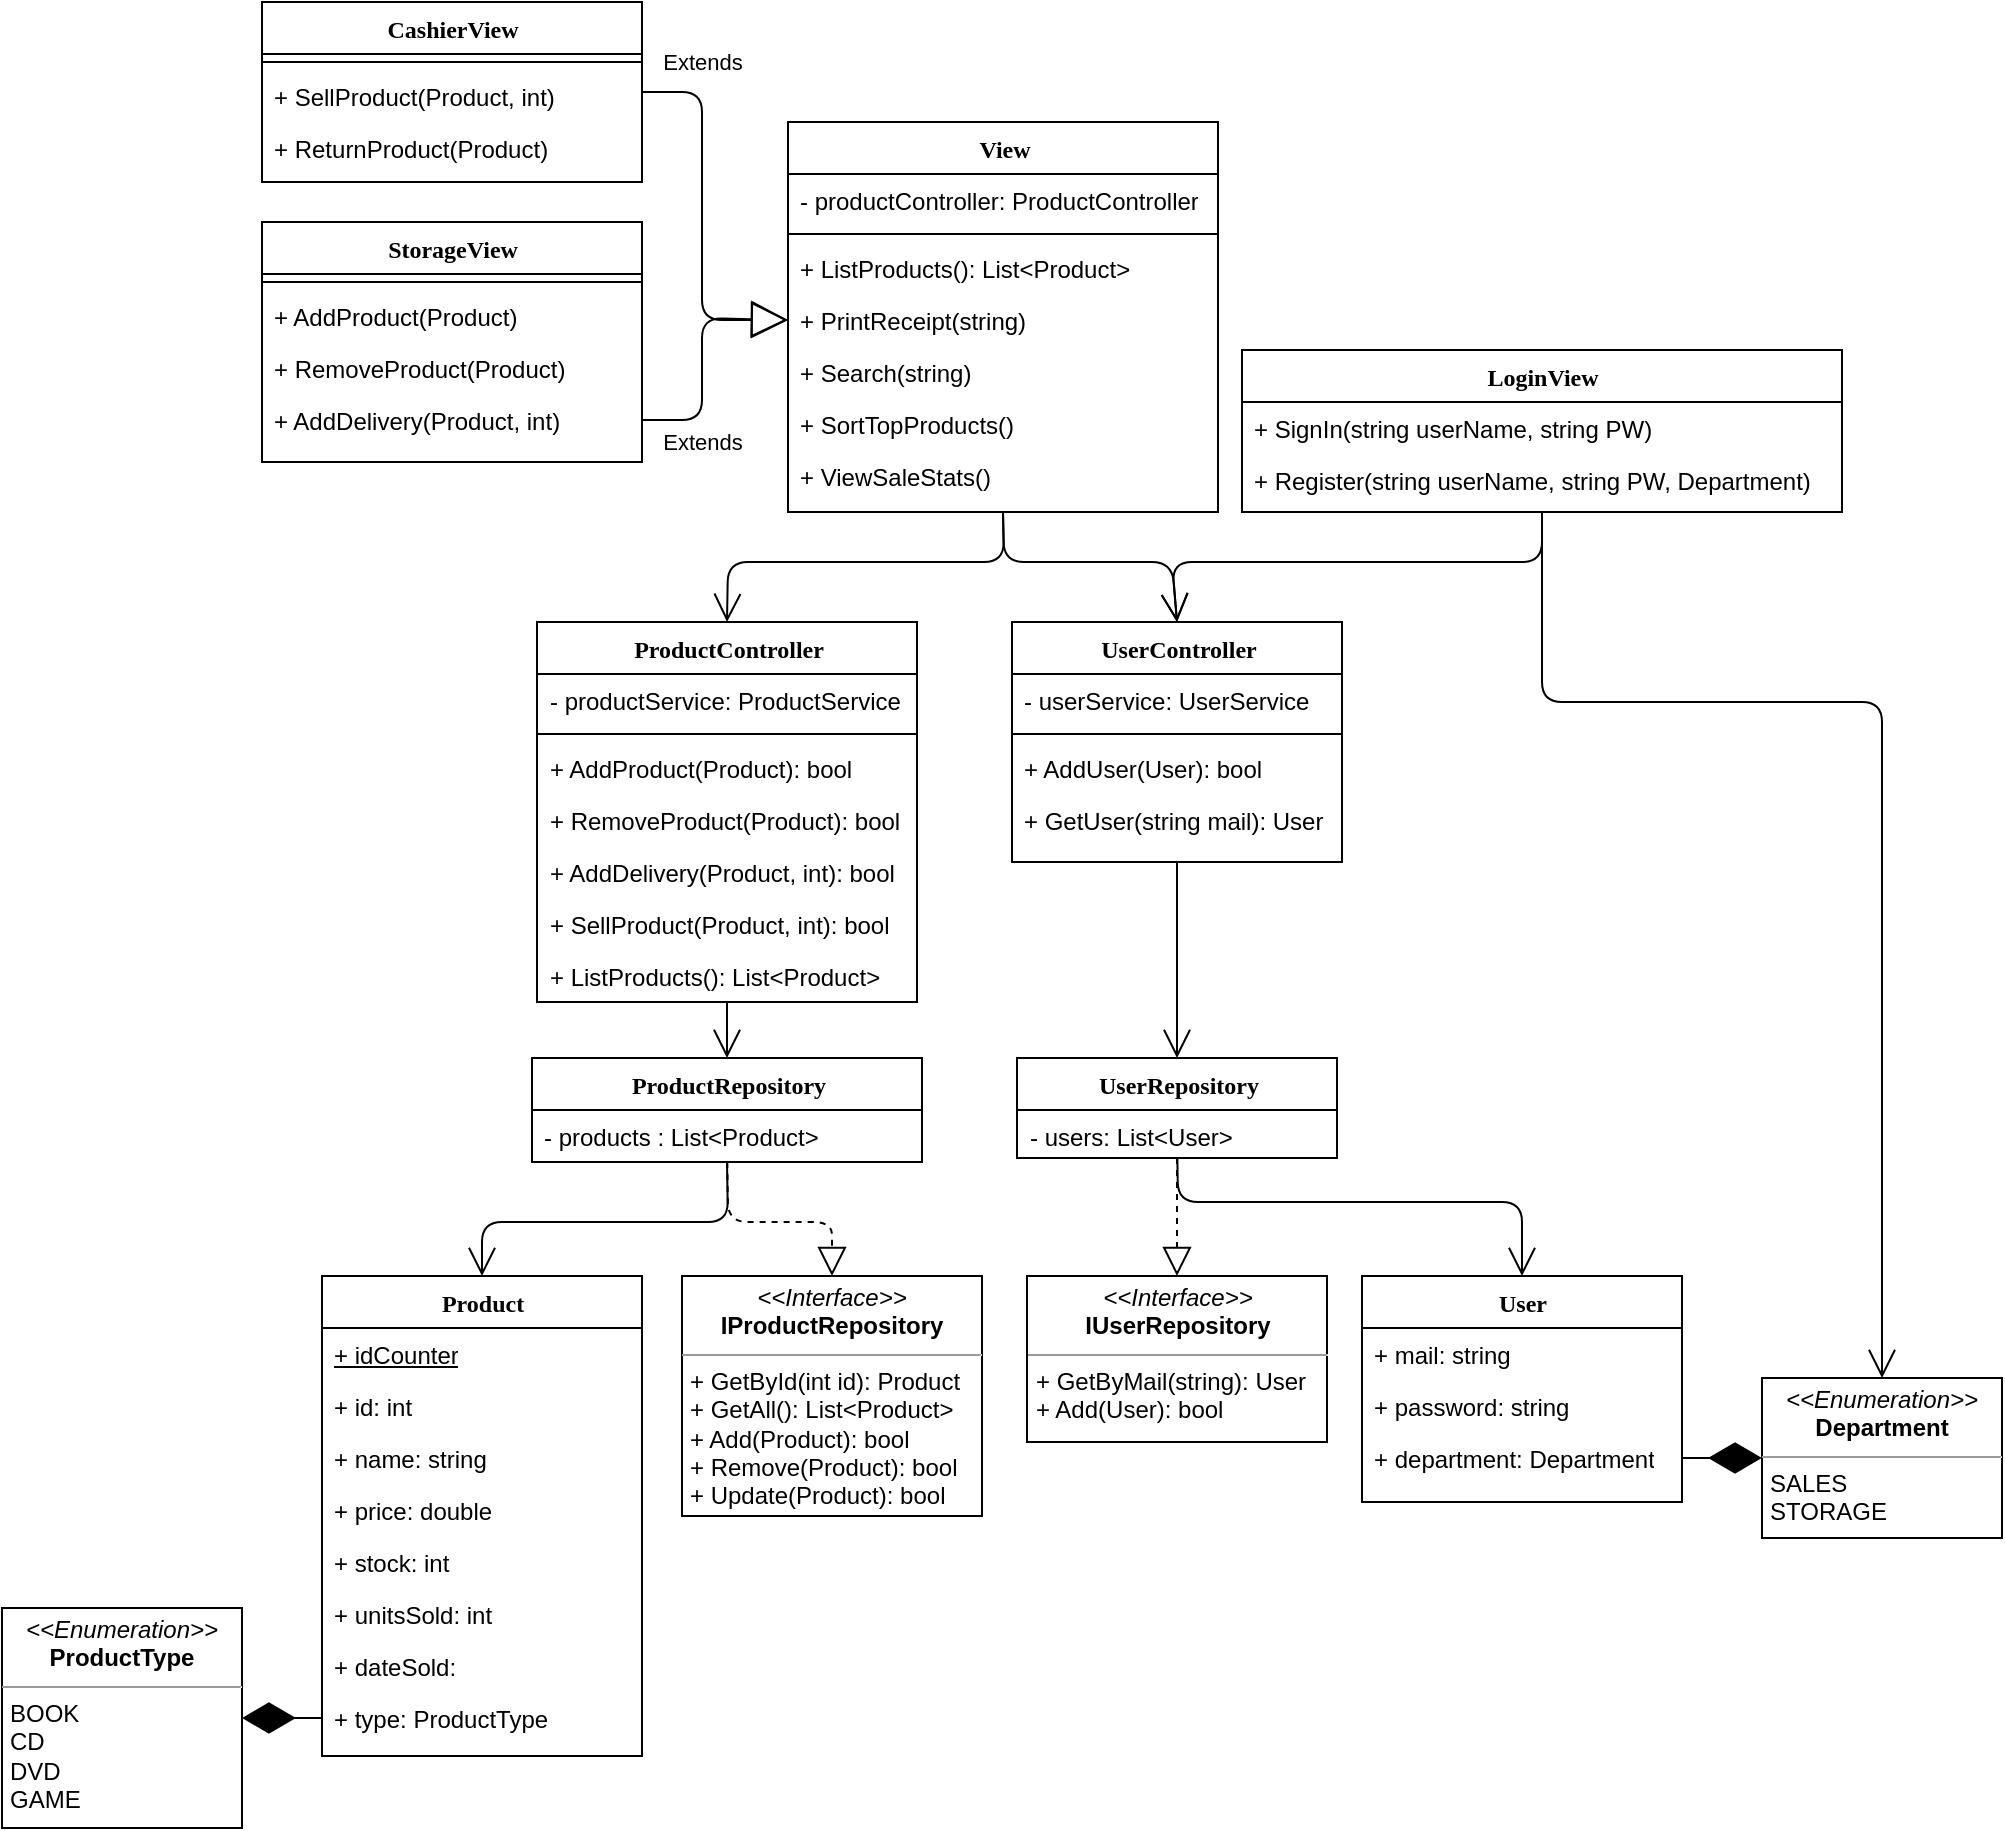<mxfile version="12.8.6" type="device"><diagram name="Page-1" id="9f46799a-70d6-7492-0946-bef42562c5a5"><mxGraphModel dx="1564" dy="1742" grid="1" gridSize="10" guides="1" tooltips="1" connect="1" arrows="1" fold="1" page="1" pageScale="1" pageWidth="1100" pageHeight="850" background="#ffffff" math="0" shadow="0"><root><mxCell id="0"/><mxCell id="1" parent="0"/><mxCell id="0bkyjAdQQClNHAc4ruux-65" value="" style="endArrow=open;endFill=1;endSize=12;html=1;entryX=0.5;entryY=0;entryDx=0;entryDy=0;" parent="1" source="yk10GEe768oNlf9Ula4p-5" target="0bkyjAdQQClNHAc4ruux-37" edge="1"><mxGeometry width="160" relative="1" as="geometry"><mxPoint x="416.84" y="353.404" as="sourcePoint"/><mxPoint x="370" y="440" as="targetPoint"/></mxGeometry></mxCell><mxCell id="2uxWiu-USM1Q02Om_RPY-1" value="" style="endArrow=open;endFill=1;endSize=12;html=1;entryX=0.5;entryY=0;entryDx=0;entryDy=0;exitX=0.5;exitY=1;exitDx=0;exitDy=0;" parent="1" source="0bkyjAdQQClNHAc4ruux-19" target="78961159f06e98e8-30" edge="1"><mxGeometry width="160" relative="1" as="geometry"><mxPoint x="560" y="-50" as="sourcePoint"/><mxPoint x="430" y="50" as="targetPoint"/><Array as="points"><mxPoint x="551" y="50"/><mxPoint x="413" y="50"/></Array></mxGeometry></mxCell><mxCell id="2uxWiu-USM1Q02Om_RPY-2" value="" style="endArrow=open;endFill=1;endSize=12;html=1;entryX=0.5;entryY=0;entryDx=0;entryDy=0;exitX=0.5;exitY=1;exitDx=0;exitDy=0;" parent="1" source="0bkyjAdQQClNHAc4ruux-19" target="0bkyjAdQQClNHAc4ruux-10" edge="1"><mxGeometry width="160" relative="1" as="geometry"><mxPoint x="560" y="-50" as="sourcePoint"/><mxPoint x="790" y="140" as="targetPoint"/><Array as="points"><mxPoint x="551" y="50"/><mxPoint x="635" y="50"/></Array></mxGeometry></mxCell><mxCell id="2uxWiu-USM1Q02Om_RPY-3" value="" style="endArrow=open;endFill=1;endSize=12;html=1;exitX=0.5;exitY=1;exitDx=0;exitDy=0;entryX=0.5;entryY=0;entryDx=0;entryDy=0;" parent="1" source="0bkyjAdQQClNHAc4ruux-37" target="78961159f06e98e8-17" edge="1"><mxGeometry width="160" relative="1" as="geometry"><mxPoint x="155" y="449" as="sourcePoint"/><mxPoint x="315" y="449" as="targetPoint"/><Array as="points"><mxPoint x="413" y="380"/><mxPoint x="290" y="380"/></Array></mxGeometry></mxCell><mxCell id="2uxWiu-USM1Q02Om_RPY-5" value="" style="endArrow=open;endFill=1;endSize=12;html=1;entryX=0.5;entryY=0;entryDx=0;entryDy=0;exitX=0.5;exitY=1;exitDx=0;exitDy=0;" parent="1" source="0bkyjAdQQClNHAc4ruux-10" target="0bkyjAdQQClNHAc4ruux-57" edge="1"><mxGeometry width="160" relative="1" as="geometry"><mxPoint x="635" y="324.0" as="sourcePoint"/><mxPoint x="893" y="360" as="targetPoint"/></mxGeometry></mxCell><mxCell id="2uxWiu-USM1Q02Om_RPY-7" value="" style="endArrow=open;endFill=1;endSize=12;html=1;entryX=0.5;entryY=0;entryDx=0;entryDy=0;" parent="1" source="0bkyjAdQQClNHAc4ruux-58" target="EcRTs48C65KYlkjp_YQp-31" edge="1"><mxGeometry width="160" relative="1" as="geometry"><mxPoint x="619.36" y="310.938" as="sourcePoint"/><mxPoint x="609.616" y="370" as="targetPoint"/><Array as="points"><mxPoint x="638" y="370"/><mxPoint x="810" y="370"/></Array></mxGeometry></mxCell><mxCell id="2uxWiu-USM1Q02Om_RPY-9" value="&lt;p style=&quot;margin: 0px ; margin-top: 4px ; text-align: center&quot;&gt;&lt;i&gt;&amp;lt;&amp;lt;Interface&amp;gt;&amp;gt;&lt;/i&gt;&lt;br&gt;&lt;b&gt;IProductRepository&lt;/b&gt;&lt;/p&gt;&lt;hr size=&quot;1&quot;&gt;&lt;p style=&quot;margin: 0px ; margin-left: 4px&quot;&gt;+ GetById(int id): Product&lt;/p&gt;&lt;p style=&quot;margin: 0px ; margin-left: 4px&quot;&gt;+ GetAll(): List&amp;lt;Product&amp;gt;&lt;/p&gt;&lt;p style=&quot;margin: 0px ; margin-left: 4px&quot;&gt;+ Add(Product): bool&lt;/p&gt;&lt;p style=&quot;margin: 0px ; margin-left: 4px&quot;&gt;+ Remove(Product): bool&lt;/p&gt;&lt;p style=&quot;margin: 0px ; margin-left: 4px&quot;&gt;+ Update(Product): bool&lt;/p&gt;" style="verticalAlign=top;align=left;overflow=fill;fontSize=12;fontFamily=Helvetica;html=1;" parent="1" vertex="1"><mxGeometry x="390" y="407" width="150" height="120" as="geometry"/></mxCell><mxCell id="2uxWiu-USM1Q02Om_RPY-13" value="" style="endArrow=block;dashed=1;endFill=0;endSize=12;html=1;entryX=0.5;entryY=0;entryDx=0;entryDy=0;" parent="1" source="0bkyjAdQQClNHAc4ruux-38" target="2uxWiu-USM1Q02Om_RPY-9" edge="1"><mxGeometry width="160" relative="1" as="geometry"><mxPoint x="480" y="400" as="sourcePoint"/><mxPoint x="255" y="569" as="targetPoint"/><Array as="points"><mxPoint x="413" y="380"/><mxPoint x="465" y="380"/></Array></mxGeometry></mxCell><mxCell id="2uxWiu-USM1Q02Om_RPY-18" value="&lt;p style=&quot;margin: 0px ; margin-top: 4px ; text-align: center&quot;&gt;&lt;i&gt;&amp;lt;&amp;lt;Enumeration&amp;gt;&amp;gt;&lt;/i&gt;&lt;br&gt;&lt;b&gt;ProductType&lt;/b&gt;&lt;/p&gt;&lt;hr size=&quot;1&quot;&gt;&lt;p style=&quot;margin: 0px ; margin-left: 4px&quot;&gt;BOOK&lt;/p&gt;&lt;p style=&quot;margin: 0px ; margin-left: 4px&quot;&gt;CD&lt;/p&gt;&lt;p style=&quot;margin: 0px ; margin-left: 4px&quot;&gt;DVD&lt;/p&gt;&lt;p style=&quot;margin: 0px ; margin-left: 4px&quot;&gt;GAME&lt;/p&gt;" style="verticalAlign=top;align=left;overflow=fill;fontSize=12;fontFamily=Helvetica;html=1;" parent="1" vertex="1"><mxGeometry x="50" y="573" width="120" height="110" as="geometry"/></mxCell><mxCell id="EcRTs48C65KYlkjp_YQp-10" value="StorageView" style="swimlane;html=1;fontStyle=1;align=center;verticalAlign=top;childLayout=stackLayout;horizontal=1;startSize=26;horizontalStack=0;resizeParent=1;resizeLast=0;collapsible=1;marginBottom=0;swimlaneFillColor=#ffffff;rounded=0;shadow=0;comic=0;labelBackgroundColor=none;strokeWidth=1;fillColor=none;fontFamily=Verdana;fontSize=12" parent="1" vertex="1"><mxGeometry x="180" y="-120" width="190" height="120" as="geometry"/></mxCell><mxCell id="yk10GEe768oNlf9Ula4p-10" value="" style="line;html=1;strokeWidth=1;fillColor=none;align=left;verticalAlign=middle;spacingTop=-1;spacingLeft=3;spacingRight=3;rotatable=0;labelPosition=right;points=[];portConstraint=eastwest;" parent="EcRTs48C65KYlkjp_YQp-10" vertex="1"><mxGeometry y="26" width="190" height="8" as="geometry"/></mxCell><mxCell id="EcRTs48C65KYlkjp_YQp-13" value="+ AddProduct(Product)" style="text;html=1;strokeColor=none;fillColor=none;align=left;verticalAlign=top;spacingLeft=4;spacingRight=4;whiteSpace=wrap;overflow=hidden;rotatable=0;points=[[0,0.5],[1,0.5]];portConstraint=eastwest;" parent="EcRTs48C65KYlkjp_YQp-10" vertex="1"><mxGeometry y="34" width="190" height="26" as="geometry"/></mxCell><mxCell id="EcRTs48C65KYlkjp_YQp-14" value="+ RemoveProduct(Product)" style="text;html=1;strokeColor=none;fillColor=none;align=left;verticalAlign=top;spacingLeft=4;spacingRight=4;whiteSpace=wrap;overflow=hidden;rotatable=0;points=[[0,0.5],[1,0.5]];portConstraint=eastwest;" parent="EcRTs48C65KYlkjp_YQp-10" vertex="1"><mxGeometry y="60" width="190" height="26" as="geometry"/></mxCell><mxCell id="EcRTs48C65KYlkjp_YQp-27" value="+ AddDelivery(Product, int)" style="text;html=1;strokeColor=none;fillColor=none;align=left;verticalAlign=top;spacingLeft=4;spacingRight=4;whiteSpace=wrap;overflow=hidden;rotatable=0;points=[[0,0.5],[1,0.5]];portConstraint=eastwest;" parent="EcRTs48C65KYlkjp_YQp-10" vertex="1"><mxGeometry y="86" width="190" height="26" as="geometry"/></mxCell><mxCell id="EcRTs48C65KYlkjp_YQp-28" value="Extends" style="endArrow=block;endSize=16;endFill=0;html=1;exitX=1;exitY=0.5;exitDx=0;exitDy=0;entryX=0;entryY=0.5;entryDx=0;entryDy=0;" parent="1" source="EcRTs48C65KYlkjp_YQp-27" target="jNeVRU2ZDspvFq5pCC5O-2" edge="1"><mxGeometry x="-0.516" y="-11" width="160" relative="1" as="geometry"><mxPoint x="350" y="-155" as="sourcePoint"/><mxPoint x="430" y="-50" as="targetPoint"/><Array as="points"><mxPoint x="400" y="-21"/><mxPoint x="400" y="-72"/></Array><mxPoint x="-11" y="11" as="offset"/></mxGeometry></mxCell><mxCell id="EcRTs48C65KYlkjp_YQp-30" value="Extends" style="endArrow=block;endSize=16;endFill=0;html=1;exitX=1;exitY=0.5;exitDx=0;exitDy=0;entryX=0;entryY=0.5;entryDx=0;entryDy=0;" parent="1" source="EcRTs48C65KYlkjp_YQp-19" target="jNeVRU2ZDspvFq5pCC5O-2" edge="1"><mxGeometry x="-0.679" y="15" width="160" relative="1" as="geometry"><mxPoint x="370" y="-55" as="sourcePoint"/><mxPoint x="430" y="-50" as="targetPoint"/><Array as="points"><mxPoint x="400" y="-185"/><mxPoint x="400" y="-71"/></Array><mxPoint x="-15" y="-15" as="offset"/></mxGeometry></mxCell><mxCell id="EcRTs48C65KYlkjp_YQp-38" value="&lt;p style=&quot;margin: 0px ; margin-top: 4px ; text-align: center&quot;&gt;&lt;i&gt;&amp;lt;&amp;lt;Enumeration&amp;gt;&amp;gt;&lt;/i&gt;&lt;br&gt;&lt;b&gt;Department&lt;/b&gt;&lt;/p&gt;&lt;hr size=&quot;1&quot;&gt;&lt;p style=&quot;margin: 0px ; margin-left: 4px&quot;&gt;SALES&lt;/p&gt;&lt;p style=&quot;margin: 0px ; margin-left: 4px&quot;&gt;&lt;span&gt;STORAGE&lt;/span&gt;&lt;/p&gt;" style="verticalAlign=top;align=left;overflow=fill;fontSize=12;fontFamily=Helvetica;html=1;" parent="1" vertex="1"><mxGeometry x="930" y="458" width="120" height="80" as="geometry"/></mxCell><mxCell id="EcRTs48C65KYlkjp_YQp-45" value="" style="endArrow=open;endFill=1;endSize=12;html=1;entryX=0.5;entryY=0;entryDx=0;entryDy=0;" parent="1" target="0bkyjAdQQClNHAc4ruux-10" edge="1"><mxGeometry width="160" relative="1" as="geometry"><mxPoint x="820" y="11" as="sourcePoint"/><mxPoint x="710" y="50" as="targetPoint"/><Array as="points"><mxPoint x="820" y="50"/><mxPoint x="635" y="50"/></Array></mxGeometry></mxCell><mxCell id="EcRTs48C65KYlkjp_YQp-51" value="&lt;p style=&quot;margin: 0px ; margin-top: 4px ; text-align: center&quot;&gt;&lt;i&gt;&amp;lt;&amp;lt;Interface&amp;gt;&amp;gt;&lt;/i&gt;&lt;br&gt;&lt;b&gt;IUserRepository&lt;/b&gt;&lt;/p&gt;&lt;hr size=&quot;1&quot;&gt;&lt;p style=&quot;margin: 0px ; margin-left: 4px&quot;&gt;+ GetByMail(string): User&lt;/p&gt;&lt;p style=&quot;margin: 0px ; margin-left: 4px&quot;&gt;+ Add(User): bool&lt;br&gt;&lt;/p&gt;" style="verticalAlign=top;align=left;overflow=fill;fontSize=12;fontFamily=Helvetica;html=1;" parent="1" vertex="1"><mxGeometry x="562.5" y="407" width="150" height="83" as="geometry"/></mxCell><mxCell id="EcRTs48C65KYlkjp_YQp-54" value="" style="endArrow=block;dashed=1;endFill=0;endSize=12;html=1;entryX=0.5;entryY=0;entryDx=0;entryDy=0;" parent="1" source="0bkyjAdQQClNHAc4ruux-58" target="EcRTs48C65KYlkjp_YQp-51" edge="1"><mxGeometry width="160" relative="1" as="geometry"><mxPoint x="720" y="250" as="sourcePoint"/><mxPoint x="790" y="90" as="targetPoint"/></mxGeometry></mxCell><mxCell id="yk10GEe768oNlf9Ula4p-6" value="" style="endArrow=open;endFill=1;endSize=12;html=1;exitX=0.5;exitY=1;exitDx=0;exitDy=0;entryX=0.5;entryY=0;entryDx=0;entryDy=0;" parent="1" source="EcRTs48C65KYlkjp_YQp-41" target="EcRTs48C65KYlkjp_YQp-38" edge="1"><mxGeometry width="160" relative="1" as="geometry"><mxPoint x="920" y="110" as="sourcePoint"/><mxPoint x="1020" y="300" as="targetPoint"/><Array as="points"><mxPoint x="820" y="120"/><mxPoint x="990" y="120"/></Array></mxGeometry></mxCell><mxCell id="_2X7dYzdiwEcIjZ3HkbE-1" value="" style="endArrow=diamondThin;endFill=1;endSize=24;html=1;entryX=1;entryY=0.5;entryDx=0;entryDy=0;exitX=0;exitY=0.5;exitDx=0;exitDy=0;" parent="1" source="EcRTs48C65KYlkjp_YQp-9" target="2uxWiu-USM1Q02Om_RPY-18" edge="1"><mxGeometry width="160" relative="1" as="geometry"><mxPoint x="120" y="360" as="sourcePoint"/><mxPoint x="280" y="360" as="targetPoint"/><Array as="points"/></mxGeometry></mxCell><mxCell id="_2X7dYzdiwEcIjZ3HkbE-2" value="" style="endArrow=diamondThin;endFill=1;endSize=24;html=1;entryX=0;entryY=0.5;entryDx=0;entryDy=0;exitX=1;exitY=0.5;exitDx=0;exitDy=0;" parent="1" source="EcRTs48C65KYlkjp_YQp-39" target="EcRTs48C65KYlkjp_YQp-38" edge="1"><mxGeometry width="160" relative="1" as="geometry"><mxPoint x="650" y="500" as="sourcePoint"/><mxPoint x="650" y="549" as="targetPoint"/><Array as="points"/></mxGeometry></mxCell><mxCell id="EcRTs48C65KYlkjp_YQp-19" value="CashierView" style="swimlane;html=1;fontStyle=1;align=center;verticalAlign=top;childLayout=stackLayout;horizontal=1;startSize=26;horizontalStack=0;resizeParent=1;resizeLast=0;collapsible=1;marginBottom=0;swimlaneFillColor=#ffffff;rounded=0;shadow=0;comic=0;labelBackgroundColor=none;strokeWidth=1;fillColor=none;fontFamily=Verdana;fontSize=12" parent="1" vertex="1"><mxGeometry x="180" y="-230" width="190" height="90" as="geometry"/></mxCell><mxCell id="yk10GEe768oNlf9Ula4p-11" value="" style="line;html=1;strokeWidth=1;fillColor=none;align=left;verticalAlign=middle;spacingTop=-1;spacingLeft=3;spacingRight=3;rotatable=0;labelPosition=right;points=[];portConstraint=eastwest;" parent="EcRTs48C65KYlkjp_YQp-19" vertex="1"><mxGeometry y="26" width="190" height="8" as="geometry"/></mxCell><mxCell id="EcRTs48C65KYlkjp_YQp-22" value="+ SellProduct(Product, int)" style="text;html=1;strokeColor=none;fillColor=none;align=left;verticalAlign=top;spacingLeft=4;spacingRight=4;whiteSpace=wrap;overflow=hidden;rotatable=0;points=[[0,0.5],[1,0.5]];portConstraint=eastwest;" parent="EcRTs48C65KYlkjp_YQp-19" vertex="1"><mxGeometry y="34" width="190" height="26" as="geometry"/></mxCell><mxCell id="jNeVRU2ZDspvFq5pCC5O-4" value="+ ReturnProduct(Product)" style="text;html=1;strokeColor=none;fillColor=none;align=left;verticalAlign=top;spacingLeft=4;spacingRight=4;whiteSpace=wrap;overflow=hidden;rotatable=0;points=[[0,0.5],[1,0.5]];portConstraint=eastwest;" vertex="1" parent="EcRTs48C65KYlkjp_YQp-19"><mxGeometry y="60" width="190" height="26" as="geometry"/></mxCell><mxCell id="0bkyjAdQQClNHAc4ruux-19" value="View" style="swimlane;html=1;fontStyle=1;align=center;verticalAlign=top;childLayout=stackLayout;horizontal=1;startSize=26;horizontalStack=0;resizeParent=1;resizeLast=0;collapsible=1;marginBottom=0;swimlaneFillColor=#ffffff;rounded=0;shadow=0;comic=0;labelBackgroundColor=none;strokeWidth=1;fillColor=none;fontFamily=Verdana;fontSize=12" parent="1" vertex="1"><mxGeometry x="443" y="-170" width="215" height="195" as="geometry"/></mxCell><mxCell id="0bkyjAdQQClNHAc4ruux-20" value="- productController: ProductController" style="text;html=1;strokeColor=none;fillColor=none;align=left;verticalAlign=top;spacingLeft=4;spacingRight=4;whiteSpace=wrap;overflow=hidden;rotatable=0;points=[[0,0.5],[1,0.5]];portConstraint=eastwest;" parent="0bkyjAdQQClNHAc4ruux-19" vertex="1"><mxGeometry y="26" width="215" height="26" as="geometry"/></mxCell><mxCell id="yk10GEe768oNlf9Ula4p-9" value="" style="line;html=1;strokeWidth=1;fillColor=none;align=left;verticalAlign=middle;spacingTop=-1;spacingLeft=3;spacingRight=3;rotatable=0;labelPosition=right;points=[];portConstraint=eastwest;" parent="0bkyjAdQQClNHAc4ruux-19" vertex="1"><mxGeometry y="52" width="215" height="8" as="geometry"/></mxCell><mxCell id="0bkyjAdQQClNHAc4ruux-26" value="+ ListProducts(): List&amp;lt;Product&amp;gt;" style="text;html=1;strokeColor=none;fillColor=none;align=left;verticalAlign=top;spacingLeft=4;spacingRight=4;whiteSpace=wrap;overflow=hidden;rotatable=0;points=[[0,0.5],[1,0.5]];portConstraint=eastwest;" parent="0bkyjAdQQClNHAc4ruux-19" vertex="1"><mxGeometry y="60" width="215" height="26" as="geometry"/></mxCell><mxCell id="jNeVRU2ZDspvFq5pCC5O-2" value="+ PrintReceipt(string)" style="text;html=1;strokeColor=none;fillColor=none;align=left;verticalAlign=top;spacingLeft=4;spacingRight=4;whiteSpace=wrap;overflow=hidden;rotatable=0;points=[[0,0.5],[1,0.5]];portConstraint=eastwest;" vertex="1" parent="0bkyjAdQQClNHAc4ruux-19"><mxGeometry y="86" width="215" height="26" as="geometry"/></mxCell><mxCell id="jNeVRU2ZDspvFq5pCC5O-3" value="+ Search(string)" style="text;html=1;strokeColor=none;fillColor=none;align=left;verticalAlign=top;spacingLeft=4;spacingRight=4;whiteSpace=wrap;overflow=hidden;rotatable=0;points=[[0,0.5],[1,0.5]];portConstraint=eastwest;" vertex="1" parent="0bkyjAdQQClNHAc4ruux-19"><mxGeometry y="112" width="215" height="26" as="geometry"/></mxCell><mxCell id="jNeVRU2ZDspvFq5pCC5O-5" value="+ SortTopProducts()" style="text;html=1;strokeColor=none;fillColor=none;align=left;verticalAlign=top;spacingLeft=4;spacingRight=4;whiteSpace=wrap;overflow=hidden;rotatable=0;points=[[0,0.5],[1,0.5]];portConstraint=eastwest;" vertex="1" parent="0bkyjAdQQClNHAc4ruux-19"><mxGeometry y="138" width="215" height="26" as="geometry"/></mxCell><mxCell id="jNeVRU2ZDspvFq5pCC5O-6" value="+ ViewSaleStats()" style="text;html=1;strokeColor=none;fillColor=none;align=left;verticalAlign=top;spacingLeft=4;spacingRight=4;whiteSpace=wrap;overflow=hidden;rotatable=0;points=[[0,0.5],[1,0.5]];portConstraint=eastwest;" vertex="1" parent="0bkyjAdQQClNHAc4ruux-19"><mxGeometry y="164" width="215" height="26" as="geometry"/></mxCell><mxCell id="EcRTs48C65KYlkjp_YQp-41" value="LoginView" style="swimlane;html=1;fontStyle=1;align=center;verticalAlign=top;childLayout=stackLayout;horizontal=1;startSize=26;horizontalStack=0;resizeParent=1;resizeLast=0;collapsible=1;marginBottom=0;swimlaneFillColor=#ffffff;rounded=0;shadow=0;comic=0;labelBackgroundColor=none;strokeWidth=1;fillColor=none;fontFamily=Verdana;fontSize=12" parent="1" vertex="1"><mxGeometry x="670" y="-56" width="300" height="81" as="geometry"/></mxCell><mxCell id="yk10GEe768oNlf9Ula4p-3" value="+ SignIn(string userName, string PW)" style="text;html=1;strokeColor=none;fillColor=none;align=left;verticalAlign=top;spacingLeft=4;spacingRight=4;whiteSpace=wrap;overflow=hidden;rotatable=0;points=[[0,0.5],[1,0.5]];portConstraint=eastwest;" parent="EcRTs48C65KYlkjp_YQp-41" vertex="1"><mxGeometry y="26" width="300" height="26" as="geometry"/></mxCell><mxCell id="jNeVRU2ZDspvFq5pCC5O-1" value="+ Register(string userName, string PW, Department)" style="text;html=1;strokeColor=none;fillColor=none;align=left;verticalAlign=top;spacingLeft=4;spacingRight=4;whiteSpace=wrap;overflow=hidden;rotatable=0;points=[[0,0.5],[1,0.5]];portConstraint=eastwest;" vertex="1" parent="EcRTs48C65KYlkjp_YQp-41"><mxGeometry y="52" width="300" height="26" as="geometry"/></mxCell><mxCell id="0bkyjAdQQClNHAc4ruux-10" value="UserController" style="swimlane;html=1;fontStyle=1;align=center;verticalAlign=top;childLayout=stackLayout;horizontal=1;startSize=26;horizontalStack=0;resizeParent=1;resizeLast=0;collapsible=1;marginBottom=0;swimlaneFillColor=#ffffff;rounded=0;shadow=0;comic=0;labelBackgroundColor=none;strokeWidth=1;fillColor=none;fontFamily=Verdana;fontSize=12" parent="1" vertex="1"><mxGeometry x="555" y="80" width="165" height="120" as="geometry"/></mxCell><mxCell id="0bkyjAdQQClNHAc4ruux-11" value="- userService: UserService" style="text;html=1;strokeColor=none;fillColor=none;align=left;verticalAlign=top;spacingLeft=4;spacingRight=4;whiteSpace=wrap;overflow=hidden;rotatable=0;points=[[0,0.5],[1,0.5]];portConstraint=eastwest;" parent="0bkyjAdQQClNHAc4ruux-10" vertex="1"><mxGeometry y="26" width="165" height="26" as="geometry"/></mxCell><mxCell id="0bkyjAdQQClNHAc4ruux-16" value="" style="line;html=1;strokeWidth=1;fillColor=none;align=left;verticalAlign=middle;spacingTop=-1;spacingLeft=3;spacingRight=3;rotatable=0;labelPosition=right;points=[];portConstraint=eastwest;" parent="0bkyjAdQQClNHAc4ruux-10" vertex="1"><mxGeometry y="52" width="165" height="8" as="geometry"/></mxCell><mxCell id="0bkyjAdQQClNHAc4ruux-17" value="+ AddUser(User): bool" style="text;html=1;strokeColor=none;fillColor=none;align=left;verticalAlign=top;spacingLeft=4;spacingRight=4;whiteSpace=wrap;overflow=hidden;rotatable=0;points=[[0,0.5],[1,0.5]];portConstraint=eastwest;" parent="0bkyjAdQQClNHAc4ruux-10" vertex="1"><mxGeometry y="60" width="165" height="26" as="geometry"/></mxCell><mxCell id="jNeVRU2ZDspvFq5pCC5O-12" value="+ GetUser(string mail): User" style="text;html=1;strokeColor=none;fillColor=none;align=left;verticalAlign=top;spacingLeft=4;spacingRight=4;whiteSpace=wrap;overflow=hidden;rotatable=0;points=[[0,0.5],[1,0.5]];portConstraint=eastwest;" vertex="1" parent="0bkyjAdQQClNHAc4ruux-10"><mxGeometry y="86" width="165" height="26" as="geometry"/></mxCell><mxCell id="78961159f06e98e8-17" value="Product" style="swimlane;html=1;fontStyle=1;align=center;verticalAlign=top;childLayout=stackLayout;horizontal=1;startSize=26;horizontalStack=0;resizeParent=1;resizeLast=0;collapsible=1;marginBottom=0;swimlaneFillColor=#ffffff;rounded=0;shadow=0;comic=0;labelBackgroundColor=none;strokeWidth=1;fillColor=none;fontFamily=Verdana;fontSize=12" parent="1" vertex="1"><mxGeometry x="210" y="407" width="160" height="240" as="geometry"/></mxCell><mxCell id="jNeVRU2ZDspvFq5pCC5O-11" value="&lt;u&gt;+ idCounter&lt;/u&gt;" style="text;html=1;strokeColor=none;fillColor=none;align=left;verticalAlign=top;spacingLeft=4;spacingRight=4;whiteSpace=wrap;overflow=hidden;rotatable=0;points=[[0,0.5],[1,0.5]];portConstraint=eastwest;" vertex="1" parent="78961159f06e98e8-17"><mxGeometry y="26" width="160" height="26" as="geometry"/></mxCell><mxCell id="78961159f06e98e8-21" value="+ id: int" style="text;html=1;strokeColor=none;fillColor=none;align=left;verticalAlign=top;spacingLeft=4;spacingRight=4;whiteSpace=wrap;overflow=hidden;rotatable=0;points=[[0,0.5],[1,0.5]];portConstraint=eastwest;" parent="78961159f06e98e8-17" vertex="1"><mxGeometry y="52" width="160" height="26" as="geometry"/></mxCell><mxCell id="0bkyjAdQQClNHAc4ruux-62" value="+ name: string" style="text;html=1;strokeColor=none;fillColor=none;align=left;verticalAlign=top;spacingLeft=4;spacingRight=4;whiteSpace=wrap;overflow=hidden;rotatable=0;points=[[0,0.5],[1,0.5]];portConstraint=eastwest;" parent="78961159f06e98e8-17" vertex="1"><mxGeometry y="78" width="160" height="26" as="geometry"/></mxCell><mxCell id="0bkyjAdQQClNHAc4ruux-63" value="+ price: double" style="text;html=1;strokeColor=none;fillColor=none;align=left;verticalAlign=top;spacingLeft=4;spacingRight=4;whiteSpace=wrap;overflow=hidden;rotatable=0;points=[[0,0.5],[1,0.5]];portConstraint=eastwest;" parent="78961159f06e98e8-17" vertex="1"><mxGeometry y="104" width="160" height="26" as="geometry"/></mxCell><mxCell id="jNeVRU2ZDspvFq5pCC5O-9" value="+ stock: int" style="text;html=1;strokeColor=none;fillColor=none;align=left;verticalAlign=top;spacingLeft=4;spacingRight=4;whiteSpace=wrap;overflow=hidden;rotatable=0;points=[[0,0.5],[1,0.5]];portConstraint=eastwest;" vertex="1" parent="78961159f06e98e8-17"><mxGeometry y="130" width="160" height="26" as="geometry"/></mxCell><mxCell id="jNeVRU2ZDspvFq5pCC5O-8" value="+ unitsSold: int" style="text;html=1;strokeColor=none;fillColor=none;align=left;verticalAlign=top;spacingLeft=4;spacingRight=4;whiteSpace=wrap;overflow=hidden;rotatable=0;points=[[0,0.5],[1,0.5]];portConstraint=eastwest;" vertex="1" parent="78961159f06e98e8-17"><mxGeometry y="156" width="160" height="26" as="geometry"/></mxCell><mxCell id="jNeVRU2ZDspvFq5pCC5O-10" value="+ dateSold:&amp;nbsp;" style="text;html=1;strokeColor=none;fillColor=none;align=left;verticalAlign=top;spacingLeft=4;spacingRight=4;whiteSpace=wrap;overflow=hidden;rotatable=0;points=[[0,0.5],[1,0.5]];portConstraint=eastwest;" vertex="1" parent="78961159f06e98e8-17"><mxGeometry y="182" width="160" height="26" as="geometry"/></mxCell><mxCell id="EcRTs48C65KYlkjp_YQp-9" value="+ type: ProductType" style="text;html=1;strokeColor=none;fillColor=none;align=left;verticalAlign=top;spacingLeft=4;spacingRight=4;whiteSpace=wrap;overflow=hidden;rotatable=0;points=[[0,0.5],[1,0.5]];portConstraint=eastwest;" parent="78961159f06e98e8-17" vertex="1"><mxGeometry y="208" width="160" height="26" as="geometry"/></mxCell><mxCell id="0bkyjAdQQClNHAc4ruux-37" value="ProductRepository" style="swimlane;html=1;fontStyle=1;align=center;verticalAlign=top;childLayout=stackLayout;horizontal=1;startSize=26;horizontalStack=0;resizeParent=1;resizeLast=0;collapsible=1;marginBottom=0;swimlaneFillColor=#ffffff;rounded=0;shadow=0;comic=0;labelBackgroundColor=none;strokeWidth=1;fillColor=none;fontFamily=Verdana;fontSize=12" parent="1" vertex="1"><mxGeometry x="315" y="298" width="195" height="52" as="geometry"/></mxCell><mxCell id="0bkyjAdQQClNHAc4ruux-38" value="- products : List&amp;lt;Product&amp;gt;" style="text;html=1;strokeColor=none;fillColor=none;align=left;verticalAlign=top;spacingLeft=4;spacingRight=4;whiteSpace=wrap;overflow=hidden;rotatable=0;points=[[0,0.5],[1,0.5]];portConstraint=eastwest;" parent="0bkyjAdQQClNHAc4ruux-37" vertex="1"><mxGeometry y="26" width="195" height="26" as="geometry"/></mxCell><mxCell id="78961159f06e98e8-30" value="ProductController" style="swimlane;html=1;fontStyle=1;align=center;verticalAlign=top;childLayout=stackLayout;horizontal=1;startSize=26;horizontalStack=0;resizeParent=1;resizeLast=0;collapsible=1;marginBottom=0;swimlaneFillColor=#ffffff;rounded=0;shadow=0;comic=0;labelBackgroundColor=none;strokeWidth=1;fillColor=none;fontFamily=Verdana;fontSize=12" parent="1" vertex="1"><mxGeometry x="317.5" y="80" width="190" height="190" as="geometry"/></mxCell><mxCell id="78961159f06e98e8-31" value="- productService: ProductService" style="text;html=1;strokeColor=none;fillColor=none;align=left;verticalAlign=top;spacingLeft=4;spacingRight=4;whiteSpace=wrap;overflow=hidden;rotatable=0;points=[[0,0.5],[1,0.5]];portConstraint=eastwest;" parent="78961159f06e98e8-30" vertex="1"><mxGeometry y="26" width="190" height="26" as="geometry"/></mxCell><mxCell id="78961159f06e98e8-38" value="" style="line;html=1;strokeWidth=1;fillColor=none;align=left;verticalAlign=middle;spacingTop=-1;spacingLeft=3;spacingRight=3;rotatable=0;labelPosition=right;points=[];portConstraint=eastwest;" parent="78961159f06e98e8-30" vertex="1"><mxGeometry y="52" width="190" height="8" as="geometry"/></mxCell><mxCell id="2uxWiu-USM1Q02Om_RPY-19" value="+ AddProduct(Product): bool" style="text;html=1;strokeColor=none;fillColor=none;align=left;verticalAlign=top;spacingLeft=4;spacingRight=4;whiteSpace=wrap;overflow=hidden;rotatable=0;points=[[0,0.5],[1,0.5]];portConstraint=eastwest;" parent="78961159f06e98e8-30" vertex="1"><mxGeometry y="60" width="190" height="26" as="geometry"/></mxCell><mxCell id="yk10GEe768oNlf9Ula4p-1" value="+ RemoveProduct(Product): bool" style="text;html=1;strokeColor=none;fillColor=none;align=left;verticalAlign=top;spacingLeft=4;spacingRight=4;whiteSpace=wrap;overflow=hidden;rotatable=0;points=[[0,0.5],[1,0.5]];portConstraint=eastwest;" parent="78961159f06e98e8-30" vertex="1"><mxGeometry y="86" width="190" height="26" as="geometry"/></mxCell><mxCell id="yk10GEe768oNlf9Ula4p-2" value="+ AddDelivery(Product, int): bool" style="text;html=1;strokeColor=none;fillColor=none;align=left;verticalAlign=top;spacingLeft=4;spacingRight=4;whiteSpace=wrap;overflow=hidden;rotatable=0;points=[[0,0.5],[1,0.5]];portConstraint=eastwest;" parent="78961159f06e98e8-30" vertex="1"><mxGeometry y="112" width="190" height="26" as="geometry"/></mxCell><mxCell id="yk10GEe768oNlf9Ula4p-4" value="+ SellProduct(Product, int): bool" style="text;html=1;strokeColor=none;fillColor=none;align=left;verticalAlign=top;spacingLeft=4;spacingRight=4;whiteSpace=wrap;overflow=hidden;rotatable=0;points=[[0,0.5],[1,0.5]];portConstraint=eastwest;" parent="78961159f06e98e8-30" vertex="1"><mxGeometry y="138" width="190" height="26" as="geometry"/></mxCell><mxCell id="yk10GEe768oNlf9Ula4p-5" value="+ ListProducts(): List&amp;lt;Product&amp;gt;" style="text;html=1;strokeColor=none;fillColor=none;align=left;verticalAlign=top;spacingLeft=4;spacingRight=4;whiteSpace=wrap;overflow=hidden;rotatable=0;points=[[0,0.5],[1,0.5]];portConstraint=eastwest;" parent="78961159f06e98e8-30" vertex="1"><mxGeometry y="164" width="190" height="26" as="geometry"/></mxCell><mxCell id="EcRTs48C65KYlkjp_YQp-31" value="User" style="swimlane;html=1;fontStyle=1;align=center;verticalAlign=top;childLayout=stackLayout;horizontal=1;startSize=26;horizontalStack=0;resizeParent=1;resizeLast=0;collapsible=1;marginBottom=0;swimlaneFillColor=#ffffff;rounded=0;shadow=0;comic=0;labelBackgroundColor=none;strokeWidth=1;fillColor=none;fontFamily=Verdana;fontSize=12" parent="1" vertex="1"><mxGeometry x="730" y="407" width="160" height="113" as="geometry"/></mxCell><mxCell id="EcRTs48C65KYlkjp_YQp-33" value="+ mail: string" style="text;html=1;strokeColor=none;fillColor=none;align=left;verticalAlign=top;spacingLeft=4;spacingRight=4;whiteSpace=wrap;overflow=hidden;rotatable=0;points=[[0,0.5],[1,0.5]];portConstraint=eastwest;" parent="EcRTs48C65KYlkjp_YQp-31" vertex="1"><mxGeometry y="26" width="160" height="26" as="geometry"/></mxCell><mxCell id="jNeVRU2ZDspvFq5pCC5O-7" value="+ password: string" style="text;html=1;strokeColor=none;fillColor=none;align=left;verticalAlign=top;spacingLeft=4;spacingRight=4;whiteSpace=wrap;overflow=hidden;rotatable=0;points=[[0,0.5],[1,0.5]];portConstraint=eastwest;" vertex="1" parent="EcRTs48C65KYlkjp_YQp-31"><mxGeometry y="52" width="160" height="26" as="geometry"/></mxCell><mxCell id="EcRTs48C65KYlkjp_YQp-39" value="+ department: Department" style="text;html=1;strokeColor=none;fillColor=none;align=left;verticalAlign=top;spacingLeft=4;spacingRight=4;whiteSpace=wrap;overflow=hidden;rotatable=0;points=[[0,0.5],[1,0.5]];portConstraint=eastwest;" parent="EcRTs48C65KYlkjp_YQp-31" vertex="1"><mxGeometry y="78" width="160" height="26" as="geometry"/></mxCell><mxCell id="0bkyjAdQQClNHAc4ruux-57" value="UserRepository" style="swimlane;html=1;fontStyle=1;align=center;verticalAlign=top;childLayout=stackLayout;horizontal=1;startSize=26;horizontalStack=0;resizeParent=1;resizeLast=0;collapsible=1;marginBottom=0;swimlaneFillColor=#ffffff;rounded=0;shadow=0;comic=0;labelBackgroundColor=none;strokeWidth=1;fillColor=none;fontFamily=Verdana;fontSize=12" parent="1" vertex="1"><mxGeometry x="557.5" y="298" width="160" height="50" as="geometry"/></mxCell><mxCell id="0bkyjAdQQClNHAc4ruux-58" value="- users: List&amp;lt;User&amp;gt;" style="text;html=1;strokeColor=none;fillColor=none;align=left;verticalAlign=top;spacingLeft=4;spacingRight=4;whiteSpace=wrap;overflow=hidden;rotatable=0;points=[[0,0.5],[1,0.5]];portConstraint=eastwest;" parent="0bkyjAdQQClNHAc4ruux-57" vertex="1"><mxGeometry y="26" width="160" height="24" as="geometry"/></mxCell></root></mxGraphModel></diagram></mxfile>